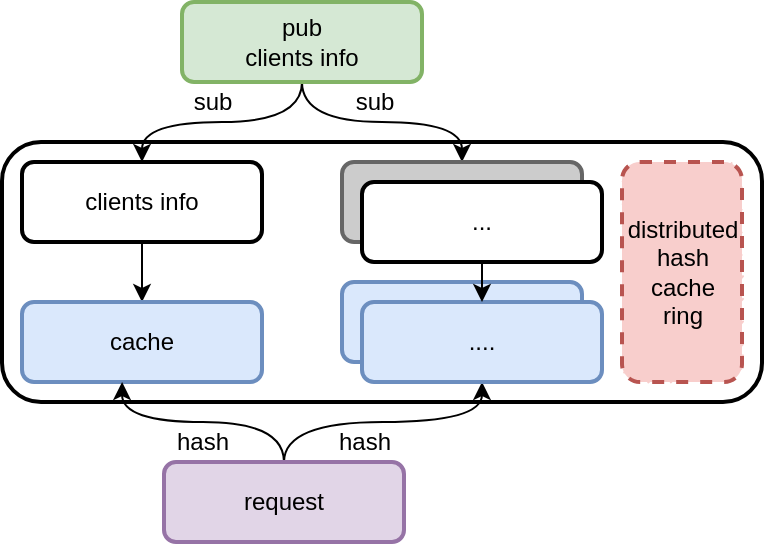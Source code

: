 <mxfile version="20.5.2" type="github">
  <diagram id="4MYYST5Vs4MU-KJ0KHC7" name="leaves">
    <mxGraphModel dx="1476" dy="590" grid="1" gridSize="10" guides="1" tooltips="1" connect="1" arrows="1" fold="1" page="1" pageScale="1" pageWidth="827" pageHeight="1169" math="0" shadow="0">
      <root>
        <mxCell id="0" />
        <mxCell id="1" parent="0" />
        <mxCell id="yULjcD5FWjNXVMH6ahw0-14" value="" style="rounded=1;whiteSpace=wrap;html=1;strokeWidth=2;fillWeight=1;hachureGap=4;hachureAngle=45;sketch=0;fillColor=#FFFFFF;" parent="1" vertex="1">
          <mxGeometry x="30" y="110" width="380" height="130" as="geometry" />
        </mxCell>
        <mxCell id="yULjcD5FWjNXVMH6ahw0-5" style="edgeStyle=orthogonalEdgeStyle;rounded=0;orthogonalLoop=1;jettySize=auto;html=1;entryX=0.5;entryY=0;entryDx=0;entryDy=0;curved=1;sketch=0;" parent="1" source="yULjcD5FWjNXVMH6ahw0-1" target="yULjcD5FWjNXVMH6ahw0-2" edge="1">
          <mxGeometry relative="1" as="geometry" />
        </mxCell>
        <mxCell id="yULjcD5FWjNXVMH6ahw0-6" style="edgeStyle=orthogonalEdgeStyle;curved=1;rounded=0;orthogonalLoop=1;jettySize=auto;html=1;entryX=0.5;entryY=0;entryDx=0;entryDy=0;sketch=0;" parent="1" source="yULjcD5FWjNXVMH6ahw0-1" target="yULjcD5FWjNXVMH6ahw0-3" edge="1">
          <mxGeometry relative="1" as="geometry" />
        </mxCell>
        <mxCell id="yULjcD5FWjNXVMH6ahw0-1" value="pub&lt;br&gt;clients info" style="rounded=1;whiteSpace=wrap;html=1;strokeWidth=2;fillWeight=1;hachureGap=4;hachureAngle=45;sketch=0;fillColor=#d5e8d4;strokeColor=#82b366;" parent="1" vertex="1">
          <mxGeometry x="120" y="40" width="120" height="40" as="geometry" />
        </mxCell>
        <mxCell id="yULjcD5FWjNXVMH6ahw0-9" style="edgeStyle=orthogonalEdgeStyle;curved=1;rounded=0;sketch=0;orthogonalLoop=1;jettySize=auto;html=1;entryX=0.5;entryY=0;entryDx=0;entryDy=0;" parent="1" source="yULjcD5FWjNXVMH6ahw0-2" target="yULjcD5FWjNXVMH6ahw0-8" edge="1">
          <mxGeometry relative="1" as="geometry" />
        </mxCell>
        <mxCell id="yULjcD5FWjNXVMH6ahw0-2" value="clients info" style="rounded=1;whiteSpace=wrap;html=1;strokeWidth=2;fillWeight=1;hachureGap=4;hachureAngle=45;sketch=0;fillColor=#FFFFFF;" parent="1" vertex="1">
          <mxGeometry x="40" y="120" width="120" height="40" as="geometry" />
        </mxCell>
        <mxCell id="yULjcD5FWjNXVMH6ahw0-3" value="" style="rounded=1;whiteSpace=wrap;html=1;strokeWidth=2;fillWeight=1;hachureGap=4;hachureAngle=45;sketch=0;fillColor=#CCCCCC;fontColor=#333333;strokeColor=#666666;" parent="1" vertex="1">
          <mxGeometry x="200" y="120" width="120" height="40" as="geometry" />
        </mxCell>
        <mxCell id="yULjcD5FWjNXVMH6ahw0-4" value="..." style="rounded=1;whiteSpace=wrap;html=1;strokeWidth=2;fillWeight=1;hachureGap=4;hachureAngle=45;sketch=0;fillColor=#FFFFFF;" parent="1" vertex="1">
          <mxGeometry x="210" y="130" width="120" height="40" as="geometry" />
        </mxCell>
        <mxCell id="yULjcD5FWjNXVMH6ahw0-8" value="cache" style="rounded=1;whiteSpace=wrap;html=1;strokeWidth=2;fillWeight=1;hachureGap=4;hachureAngle=45;sketch=0;fillColor=#dae8fc;strokeColor=#6c8ebf;" parent="1" vertex="1">
          <mxGeometry x="40" y="190" width="120" height="40" as="geometry" />
        </mxCell>
        <mxCell id="yULjcD5FWjNXVMH6ahw0-10" value="" style="rounded=1;whiteSpace=wrap;html=1;strokeWidth=2;fillWeight=1;hachureGap=4;hachureAngle=45;sketch=0;fillColor=#dae8fc;strokeColor=#6c8ebf;" parent="1" vertex="1">
          <mxGeometry x="200" y="180" width="120" height="40" as="geometry" />
        </mxCell>
        <mxCell id="yULjcD5FWjNXVMH6ahw0-17" style="edgeStyle=orthogonalEdgeStyle;curved=1;rounded=0;sketch=0;orthogonalLoop=1;jettySize=auto;html=1;entryX=0.417;entryY=1;entryDx=0;entryDy=0;entryPerimeter=0;" parent="1" source="yULjcD5FWjNXVMH6ahw0-16" target="yULjcD5FWjNXVMH6ahw0-8" edge="1">
          <mxGeometry relative="1" as="geometry" />
        </mxCell>
        <mxCell id="yULjcD5FWjNXVMH6ahw0-39" style="edgeStyle=orthogonalEdgeStyle;curved=1;rounded=0;sketch=0;orthogonalLoop=1;jettySize=auto;html=1;entryX=0.5;entryY=1;entryDx=0;entryDy=0;" parent="1" source="yULjcD5FWjNXVMH6ahw0-16" target="yULjcD5FWjNXVMH6ahw0-37" edge="1">
          <mxGeometry relative="1" as="geometry" />
        </mxCell>
        <mxCell id="yULjcD5FWjNXVMH6ahw0-16" value="request" style="rounded=1;whiteSpace=wrap;html=1;strokeWidth=2;fillWeight=1;hachureGap=4;hachureAngle=45;sketch=0;fillColor=#e1d5e7;strokeColor=#9673a6;" parent="1" vertex="1">
          <mxGeometry x="111" y="270" width="120" height="40" as="geometry" />
        </mxCell>
        <mxCell id="yULjcD5FWjNXVMH6ahw0-23" value="hash" style="text;html=1;align=center;verticalAlign=middle;resizable=0;points=[];autosize=1;strokeColor=none;" parent="1" vertex="1">
          <mxGeometry x="191" y="250" width="40" height="20" as="geometry" />
        </mxCell>
        <mxCell id="yULjcD5FWjNXVMH6ahw0-30" value="hash" style="text;html=1;align=center;verticalAlign=middle;resizable=0;points=[];autosize=1;strokeColor=none;" parent="1" vertex="1">
          <mxGeometry x="110" y="250" width="40" height="20" as="geometry" />
        </mxCell>
        <mxCell id="yULjcD5FWjNXVMH6ahw0-31" value="sub" style="text;html=1;align=center;verticalAlign=middle;resizable=0;points=[];autosize=1;strokeColor=none;" parent="1" vertex="1">
          <mxGeometry x="120" y="80" width="30" height="20" as="geometry" />
        </mxCell>
        <mxCell id="yULjcD5FWjNXVMH6ahw0-33" value="sub" style="text;html=1;align=center;verticalAlign=middle;resizable=0;points=[];autosize=1;strokeColor=none;" parent="1" vertex="1">
          <mxGeometry x="201" y="80" width="30" height="20" as="geometry" />
        </mxCell>
        <mxCell id="yULjcD5FWjNXVMH6ahw0-37" value="...." style="rounded=1;whiteSpace=wrap;html=1;strokeWidth=2;fillWeight=1;hachureGap=4;hachureAngle=45;sketch=0;fillColor=#dae8fc;strokeColor=#6c8ebf;" parent="1" vertex="1">
          <mxGeometry x="210" y="190" width="120" height="40" as="geometry" />
        </mxCell>
        <mxCell id="yULjcD5FWjNXVMH6ahw0-38" style="edgeStyle=orthogonalEdgeStyle;curved=1;rounded=0;sketch=0;orthogonalLoop=1;jettySize=auto;html=1;entryX=0.5;entryY=0;entryDx=0;entryDy=0;" parent="1" source="yULjcD5FWjNXVMH6ahw0-4" target="yULjcD5FWjNXVMH6ahw0-37" edge="1">
          <mxGeometry relative="1" as="geometry" />
        </mxCell>
        <mxCell id="gcGDeNvvZ_hn6J2m0GhH-1" value="" style="rounded=1;whiteSpace=wrap;html=1;strokeWidth=2;fillWeight=1;hachureGap=4;hachureAngle=-45;sketch=1;fillColor=#f8cecc;dashed=1;strokeColor=none;" parent="1" vertex="1">
          <mxGeometry x="340" y="120" width="60" height="110" as="geometry" />
        </mxCell>
        <mxCell id="yULjcD5FWjNXVMH6ahw0-35" value="" style="rounded=1;whiteSpace=wrap;html=1;strokeWidth=2;fillWeight=1;hachureGap=4;hachureAngle=45;sketch=0;fillColor=#f8cecc;dashed=1;strokeColor=#b85450;" parent="1" vertex="1">
          <mxGeometry x="340" y="120" width="60" height="110" as="geometry" />
        </mxCell>
        <mxCell id="gcGDeNvvZ_hn6J2m0GhH-2" value="&lt;span style=&quot;font-family: &amp;#34;helvetica&amp;#34;&quot;&gt;distributed&lt;br&gt;&lt;/span&gt;&lt;span style=&quot;font-family: &amp;#34;helvetica&amp;#34;&quot;&gt;hash&lt;/span&gt;&lt;br style=&quot;font-family: &amp;#34;helvetica&amp;#34;&quot;&gt;&lt;span style=&quot;font-family: &amp;#34;helvetica&amp;#34;&quot;&gt;cache&lt;br&gt;&lt;/span&gt;&lt;span style=&quot;font-family: &amp;#34;helvetica&amp;#34;&quot;&gt;ring&lt;/span&gt;" style="text;html=1;align=center;verticalAlign=middle;resizable=0;points=[];autosize=1;strokeColor=none;" parent="1" vertex="1">
          <mxGeometry x="335" y="145" width="70" height="60" as="geometry" />
        </mxCell>
      </root>
    </mxGraphModel>
  </diagram>
</mxfile>
